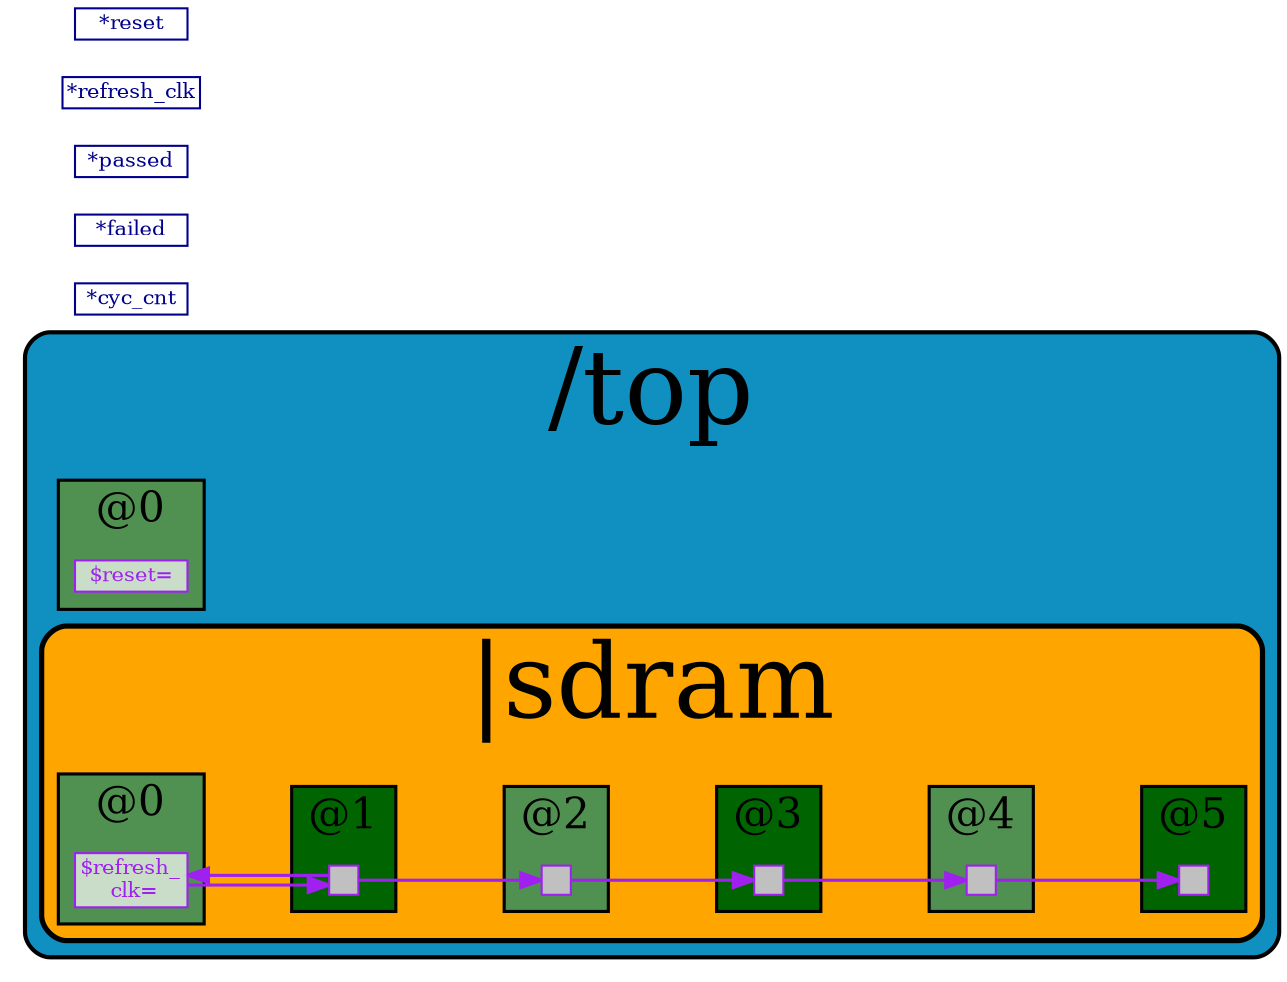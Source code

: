 // Generated by SandPiper(TM) 1.9-2018/02/11-beta from Redwood EDA.
// (Installed here: /home/devel/SandPiper_1.9-2018_02_11-beta_distro.)
// Redwood EDA does not claim intellectual property rights to this file and provides no warranty regarding its correctness or quality.


// Transaction Flow Graph:

strict digraph "top.tlv" {
   graph [layout = dot, rankdir = "LR", outputorder = edgesfirst, splines = ortho];
   node [layer = 4, shape = star, height = 0.02, style = filled, fontsize = 10, fontcolor = "purple", color = "purple", fillcolor = "#ffffffb0", penwidth = 1.0, margin = "0.03,0.03"];
   edge [layer = 3, weight = 4, penwidth = 1.5, color = "purple", fontcolor = "#00D000", labelfontcolor = "purple"];
   subgraph "cluster." {
      fillcolor = "#1090c0"
      style = "filled,rounded"
      penwidth = 2.0
      fontsize = 50
      tooltip = "/top"
      id = "id0{logical_entity=#Q##Q#}"
      label = "/top"
      subgraph "cluster.stage0" {
         "$reset@0" [fillcolor = "#ffffffb0", shape = box, label = "$reset=", id = "id1{logical_entity=#Q#$reset#Q#}", tooltip = "$reset = *reset;"];
      }
      subgraph "cluster.stage0" {
         style = "filled"
         fontsize = 20
         penwidth = 1.5
         label = "@0"
         id = "id2{logical_entity=#Q#|none@0#Q#}"
         tooltip = "@0"
         fillcolor = "#509050"
      }
      subgraph "cluster.|none" {
         fillcolor = "orange"
         style = "filled,rounded"
         penwidth = 2.5
         fontsize = 50
         tooltip = "|none"
         id = "id3{logical_entity=#Q#|none#Q#}"
         label = "|none"
      }
      subgraph "cluster.|sdram" {
         fillcolor = "orange"
         style = "filled,rounded"
         penwidth = 2.5
         fontsize = 50
         tooltip = "|sdram"
         id = "id4{logical_entity=#Q#|sdram#Q#}"
         label = "|sdram"
         subgraph "cluster.stage0" {
            "|sdram$refresh_clk@0" [fillcolor = "#ffffffb0", shape = box, label = "$refresh_\n clk=", id = "id5{logical_entity=#Q#|sdram$refresh_clk#Q#}", tooltip = "$refresh_clk[9:0] = reset ? 10'd25 : >>1$refresh_clk[9:0] - 1;"];
         }
         subgraph "cluster.stage1" {
            "|sdram$refresh_clk@1" [label = "", shape = box, fixedsize = true, width = 0.2, height = 0.2, penwidth = 1.0, shape = box, fillcolor = grey];
         }
         subgraph "cluster.stage2" {
            "|sdram$refresh_clk@2" [label = "", shape = box, fixedsize = true, width = 0.2, height = 0.2, penwidth = 1.0, shape = box, fillcolor = grey];
         }
         subgraph "cluster.stage3" {
            "|sdram$refresh_clk@3" [label = "", shape = box, fixedsize = true, width = 0.2, height = 0.2, penwidth = 1.0, shape = box, fillcolor = grey];
         }
         subgraph "cluster.stage4" {
            "|sdram$refresh_clk@4" [label = "", shape = box, fixedsize = true, width = 0.2, height = 0.2, penwidth = 1.0, shape = box, fillcolor = grey];
         }
         subgraph "cluster.stage5" {
            "|sdram$refresh_clk@5" [label = "", shape = box, fixedsize = true, width = 0.2, height = 0.2, penwidth = 1.0, shape = box, fillcolor = grey];
         }
         subgraph "cluster.stage0" {
            style = "filled"
            fontsize = 20
            penwidth = 1.5
            label = "@0"
            id = "id12{logical_entity=#Q#|sdram@0#Q#}"
            tooltip = "|sdram@0"
            fillcolor = "#509050"
         }
         subgraph "cluster.stage1" {
            style = "filled"
            fontsize = 20
            penwidth = 1.5
            label = "@1"
            id = "id13{logical_entity=#Q#|sdram@2#Q#}"
            tooltip = "|sdram@1"
            fillcolor = "darkgreen"
         }
         subgraph "cluster.stage2" {
            style = "filled"
            fontsize = 20
            penwidth = 1.5
            label = "@2"
            id = "id14{logical_entity=#Q#|sdram@4#Q#}"
            tooltip = "|sdram@2"
            fillcolor = "#509050"
         }
         subgraph "cluster.stage3" {
            style = "filled"
            fontsize = 20
            penwidth = 1.5
            label = "@3"
            id = "id15{logical_entity=#Q#|sdram@6#Q#}"
            tooltip = "|sdram@3"
            fillcolor = "darkgreen"
         }
         subgraph "cluster.stage4" {
            style = "filled"
            fontsize = 20
            penwidth = 1.5
            label = "@4"
            id = "id16{logical_entity=#Q#|sdram@8#Q#}"
            tooltip = "|sdram@4"
            fillcolor = "#509050"
         }
         subgraph "cluster.stage5" {
            style = "filled"
            fontsize = 20
            penwidth = 1.5
            label = "@5"
            id = "id17{logical_entity=#Q#|sdram@10#Q#}"
            tooltip = "|sdram@5"
            fillcolor = "darkgreen"
         }
         subgraph "cluster.|sdram/rd" {
            fillcolor = "orange"
fontsize = 40
penwidth = 2.0
            style = "dashed,filled"
            tooltip = "|sdram/rd"
            id = "id18{logical_entity=#Q#|sdram/rd#Q#}"
            label = "/rd"
         }
         subgraph "cluster.|sdram/refresh" {
            fillcolor = "orange"
fontsize = 40
penwidth = 2.0
            style = "dashed,filled"
            tooltip = "|sdram/refresh"
            id = "id19{logical_entity=#Q#|sdram/refresh#Q#}"
            label = "/refresh"
         }
         subgraph "cluster.|sdram/wr" {
            fillcolor = "orange"
fontsize = 40
penwidth = 2.0
            style = "dashed,filled"
            tooltip = "|sdram/wr"
            id = "id20{logical_entity=#Q#|sdram/wr#Q#}"
            label = "/wr"
         }
      }
   }

"*cyc_cnt" [shape = box, color = "#00008b", fontcolor = "#00008b", fillcolor = white];
"*failed" [shape = box, color = "#00008b", fontcolor = "#00008b", fillcolor = white];
"*passed" [shape = box, color = "#00008b", fontcolor = "#00008b", fillcolor = white];
"*refresh_clk" [shape = box, color = "#00008b", fontcolor = "#00008b", fillcolor = white];
"*reset" [shape = box, color = "#00008b", fontcolor = "#00008b", fillcolor = white];

"|sdram$refresh_clk@0" -> "|sdram$refresh_clk@1" [id = "id6{logical_entity=#Q#|sdram$refresh_clk#Q#}", weight = 10]
"|sdram$refresh_clk@1" -> "|sdram$refresh_clk@2" [id = "id7{logical_entity=#Q#|sdram$refresh_clk#Q#}", weight = 10]
"|sdram$refresh_clk@2" -> "|sdram$refresh_clk@3" [id = "id8{logical_entity=#Q#|sdram$refresh_clk#Q#}", weight = 10]
"|sdram$refresh_clk@3" -> "|sdram$refresh_clk@4" [id = "id9{logical_entity=#Q#|sdram$refresh_clk#Q#}", weight = 10]
"|sdram$refresh_clk@4" -> "|sdram$refresh_clk@5" [id = "id10{logical_entity=#Q#|sdram$refresh_clk#Q#}", weight = 10]
"|sdram$refresh_clk@1" -> "|sdram$refresh_clk@0" [id = "id11{logical_entity=#Q#|sdram$refresh_clk#Q#}", weight = 1, tooltip = "|sdram$refresh_clk>>1"]
}